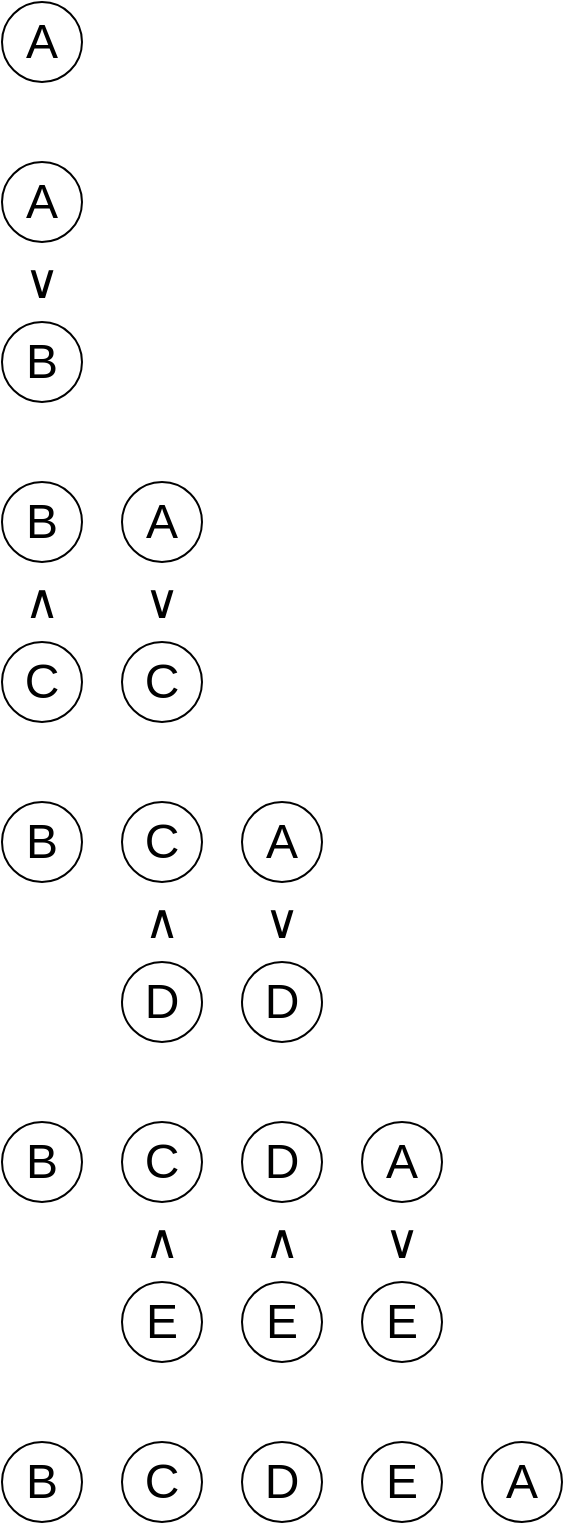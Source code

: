 <mxfile version="20.6.1" type="device" pages="7"><diagram id="W3vPZ1QKyhlrUeMzuZci" name="ページ1"><mxGraphModel dx="865" dy="534" grid="1" gridSize="10" guides="1" tooltips="1" connect="1" arrows="1" fold="1" page="1" pageScale="1" pageWidth="827" pageHeight="1169" math="0" shadow="0"><root><mxCell id="0"/><mxCell id="1" parent="0"/><mxCell id="LRlOwSrnj8clPtTrdHpU-26" value="&lt;font style=&quot;font-size: 24px;&quot;&gt;A&lt;/font&gt;" style="ellipse;whiteSpace=wrap;html=1;aspect=fixed;" parent="1" vertex="1"><mxGeometry x="80" y="120" width="40" height="40" as="geometry"/></mxCell><mxCell id="LRlOwSrnj8clPtTrdHpU-27" value="&lt;font style=&quot;font-size: 24px;&quot;&gt;B&lt;/font&gt;" style="ellipse;whiteSpace=wrap;html=1;aspect=fixed;" parent="1" vertex="1"><mxGeometry x="80" y="200" width="40" height="40" as="geometry"/></mxCell><mxCell id="0fCgnz0Sqm2VBpR27Vl1-1" value="&lt;font style=&quot;font-size: 24px;&quot;&gt;A&lt;/font&gt;" style="ellipse;whiteSpace=wrap;html=1;aspect=fixed;" vertex="1" parent="1"><mxGeometry x="140" y="280" width="40" height="40" as="geometry"/></mxCell><mxCell id="0fCgnz0Sqm2VBpR27Vl1-2" value="&lt;font style=&quot;font-size: 24px;&quot;&gt;B&lt;/font&gt;" style="ellipse;whiteSpace=wrap;html=1;aspect=fixed;" vertex="1" parent="1"><mxGeometry x="80" y="280" width="40" height="40" as="geometry"/></mxCell><mxCell id="0fCgnz0Sqm2VBpR27Vl1-3" value="&lt;font style=&quot;font-size: 24px;&quot;&gt;C&lt;/font&gt;" style="ellipse;whiteSpace=wrap;html=1;aspect=fixed;" vertex="1" parent="1"><mxGeometry x="80" y="360" width="40" height="40" as="geometry"/></mxCell><mxCell id="0fCgnz0Sqm2VBpR27Vl1-8" value="&lt;font style=&quot;font-size: 24px;&quot;&gt;∨&lt;/font&gt;" style="rounded=0;whiteSpace=wrap;html=1;strokeColor=none;fillColor=none;" vertex="1" parent="1"><mxGeometry x="90" y="170" width="20" height="20" as="geometry"/></mxCell><mxCell id="0fCgnz0Sqm2VBpR27Vl1-14" value="&lt;font style=&quot;font-size: 24px;&quot;&gt;A&lt;/font&gt;" style="ellipse;whiteSpace=wrap;html=1;aspect=fixed;" vertex="1" parent="1"><mxGeometry x="200" y="440" width="40" height="40" as="geometry"/></mxCell><mxCell id="0fCgnz0Sqm2VBpR27Vl1-15" value="&lt;font style=&quot;font-size: 24px;&quot;&gt;B&lt;/font&gt;" style="ellipse;whiteSpace=wrap;html=1;aspect=fixed;" vertex="1" parent="1"><mxGeometry x="80" y="440" width="40" height="40" as="geometry"/></mxCell><mxCell id="0fCgnz0Sqm2VBpR27Vl1-16" value="&lt;font style=&quot;font-size: 24px;&quot;&gt;C&lt;/font&gt;" style="ellipse;whiteSpace=wrap;html=1;aspect=fixed;" vertex="1" parent="1"><mxGeometry x="140" y="440" width="40" height="40" as="geometry"/></mxCell><mxCell id="0fCgnz0Sqm2VBpR27Vl1-17" value="&lt;font style=&quot;font-size: 24px;&quot;&gt;D&lt;/font&gt;" style="ellipse;whiteSpace=wrap;html=1;aspect=fixed;" vertex="1" parent="1"><mxGeometry x="140" y="520" width="40" height="40" as="geometry"/></mxCell><mxCell id="0fCgnz0Sqm2VBpR27Vl1-19" value="&lt;font style=&quot;font-size: 24px;&quot;&gt;∧&lt;/font&gt;" style="rounded=0;whiteSpace=wrap;html=1;strokeColor=none;fillColor=none;" vertex="1" parent="1"><mxGeometry x="90" y="330" width="20" height="20" as="geometry"/></mxCell><mxCell id="0fCgnz0Sqm2VBpR27Vl1-20" value="&lt;font style=&quot;font-size: 24px;&quot;&gt;C&lt;/font&gt;" style="ellipse;whiteSpace=wrap;html=1;aspect=fixed;" vertex="1" parent="1"><mxGeometry x="140" y="360" width="40" height="40" as="geometry"/></mxCell><mxCell id="0fCgnz0Sqm2VBpR27Vl1-21" value="&lt;font style=&quot;font-size: 24px;&quot;&gt;∨&lt;/font&gt;" style="rounded=0;whiteSpace=wrap;html=1;strokeColor=none;fillColor=none;" vertex="1" parent="1"><mxGeometry x="150" y="330" width="20" height="20" as="geometry"/></mxCell><mxCell id="0fCgnz0Sqm2VBpR27Vl1-22" value="&lt;font style=&quot;font-size: 24px;&quot;&gt;D&lt;/font&gt;" style="ellipse;whiteSpace=wrap;html=1;aspect=fixed;" vertex="1" parent="1"><mxGeometry x="200" y="520" width="40" height="40" as="geometry"/></mxCell><mxCell id="0fCgnz0Sqm2VBpR27Vl1-23" value="&lt;font style=&quot;font-size: 24px;&quot;&gt;∧&lt;/font&gt;" style="rounded=0;whiteSpace=wrap;html=1;strokeColor=none;fillColor=none;" vertex="1" parent="1"><mxGeometry x="150" y="490" width="20" height="20" as="geometry"/></mxCell><mxCell id="0fCgnz0Sqm2VBpR27Vl1-24" value="&lt;font style=&quot;font-size: 24px;&quot;&gt;∨&lt;/font&gt;" style="rounded=0;whiteSpace=wrap;html=1;strokeColor=none;fillColor=none;" vertex="1" parent="1"><mxGeometry x="210" y="490" width="20" height="20" as="geometry"/></mxCell><mxCell id="0fCgnz0Sqm2VBpR27Vl1-25" value="&lt;font style=&quot;font-size: 24px;&quot;&gt;A&lt;/font&gt;" style="ellipse;whiteSpace=wrap;html=1;aspect=fixed;" vertex="1" parent="1"><mxGeometry x="260" y="600" width="40" height="40" as="geometry"/></mxCell><mxCell id="0fCgnz0Sqm2VBpR27Vl1-26" value="&lt;font style=&quot;font-size: 24px;&quot;&gt;B&lt;/font&gt;" style="ellipse;whiteSpace=wrap;html=1;aspect=fixed;" vertex="1" parent="1"><mxGeometry x="80" y="600" width="40" height="40" as="geometry"/></mxCell><mxCell id="0fCgnz0Sqm2VBpR27Vl1-27" value="&lt;font style=&quot;font-size: 24px;&quot;&gt;C&lt;/font&gt;" style="ellipse;whiteSpace=wrap;html=1;aspect=fixed;" vertex="1" parent="1"><mxGeometry x="140" y="600" width="40" height="40" as="geometry"/></mxCell><mxCell id="0fCgnz0Sqm2VBpR27Vl1-28" value="&lt;font style=&quot;font-size: 24px;&quot;&gt;D&lt;/font&gt;" style="ellipse;whiteSpace=wrap;html=1;aspect=fixed;" vertex="1" parent="1"><mxGeometry x="200" y="600" width="40" height="40" as="geometry"/></mxCell><mxCell id="0fCgnz0Sqm2VBpR27Vl1-29" value="&lt;font style=&quot;font-size: 24px;&quot;&gt;E&lt;/font&gt;" style="ellipse;whiteSpace=wrap;html=1;aspect=fixed;" vertex="1" parent="1"><mxGeometry x="140" y="680" width="40" height="40" as="geometry"/></mxCell><mxCell id="0fCgnz0Sqm2VBpR27Vl1-30" value="&lt;font style=&quot;font-size: 24px;&quot;&gt;E&lt;/font&gt;" style="ellipse;whiteSpace=wrap;html=1;aspect=fixed;" vertex="1" parent="1"><mxGeometry x="200" y="680" width="40" height="40" as="geometry"/></mxCell><mxCell id="0fCgnz0Sqm2VBpR27Vl1-31" value="&lt;font style=&quot;font-size: 24px;&quot;&gt;E&lt;/font&gt;" style="ellipse;whiteSpace=wrap;html=1;aspect=fixed;" vertex="1" parent="1"><mxGeometry x="260" y="680" width="40" height="40" as="geometry"/></mxCell><mxCell id="0fCgnz0Sqm2VBpR27Vl1-32" value="&lt;font style=&quot;font-size: 24px;&quot;&gt;∧&lt;/font&gt;" style="rounded=0;whiteSpace=wrap;html=1;strokeColor=none;fillColor=none;" vertex="1" parent="1"><mxGeometry x="210" y="650" width="20" height="20" as="geometry"/></mxCell><mxCell id="0fCgnz0Sqm2VBpR27Vl1-33" value="&lt;font style=&quot;font-size: 24px;&quot;&gt;∨&lt;/font&gt;" style="rounded=0;whiteSpace=wrap;html=1;strokeColor=none;fillColor=none;" vertex="1" parent="1"><mxGeometry x="270" y="650" width="20" height="20" as="geometry"/></mxCell><mxCell id="0fCgnz0Sqm2VBpR27Vl1-34" value="&lt;font style=&quot;font-size: 24px;&quot;&gt;∧&lt;/font&gt;" style="rounded=0;whiteSpace=wrap;html=1;strokeColor=none;fillColor=none;" vertex="1" parent="1"><mxGeometry x="150" y="650" width="20" height="20" as="geometry"/></mxCell><mxCell id="0fCgnz0Sqm2VBpR27Vl1-35" value="&lt;font style=&quot;font-size: 24px;&quot;&gt;A&lt;/font&gt;" style="ellipse;whiteSpace=wrap;html=1;aspect=fixed;" vertex="1" parent="1"><mxGeometry x="320" y="760" width="40" height="40" as="geometry"/></mxCell><mxCell id="0fCgnz0Sqm2VBpR27Vl1-36" value="&lt;font style=&quot;font-size: 24px;&quot;&gt;B&lt;/font&gt;" style="ellipse;whiteSpace=wrap;html=1;aspect=fixed;" vertex="1" parent="1"><mxGeometry x="80" y="760" width="40" height="40" as="geometry"/></mxCell><mxCell id="0fCgnz0Sqm2VBpR27Vl1-37" value="&lt;font style=&quot;font-size: 24px;&quot;&gt;C&lt;/font&gt;" style="ellipse;whiteSpace=wrap;html=1;aspect=fixed;" vertex="1" parent="1"><mxGeometry x="140" y="760" width="40" height="40" as="geometry"/></mxCell><mxCell id="0fCgnz0Sqm2VBpR27Vl1-38" value="&lt;font style=&quot;font-size: 24px;&quot;&gt;D&lt;/font&gt;" style="ellipse;whiteSpace=wrap;html=1;aspect=fixed;" vertex="1" parent="1"><mxGeometry x="200" y="760" width="40" height="40" as="geometry"/></mxCell><mxCell id="0fCgnz0Sqm2VBpR27Vl1-39" value="&lt;font style=&quot;font-size: 24px;&quot;&gt;E&lt;/font&gt;" style="ellipse;whiteSpace=wrap;html=1;aspect=fixed;" vertex="1" parent="1"><mxGeometry x="260" y="760" width="40" height="40" as="geometry"/></mxCell><mxCell id="0fCgnz0Sqm2VBpR27Vl1-40" value="&lt;font style=&quot;font-size: 24px;&quot;&gt;A&lt;/font&gt;" style="ellipse;whiteSpace=wrap;html=1;aspect=fixed;" vertex="1" parent="1"><mxGeometry x="80" y="40" width="40" height="40" as="geometry"/></mxCell></root></mxGraphModel></diagram><diagram id="ZEtnkQHcUa6FS3Fl_1IL" name="ページ2"><mxGraphModel dx="593" dy="366" grid="1" gridSize="10" guides="1" tooltips="1" connect="1" arrows="1" fold="1" page="1" pageScale="1" pageWidth="827" pageHeight="1169" math="0" shadow="0"><root><mxCell id="0"/><mxCell id="1" parent="0"/><mxCell id="ZlWOVJY44PV_psDFLlTU-1" value="" style="rounded=0;whiteSpace=wrap;html=1;fontSize=24;fillColor=default;strokeColor=none;" vertex="1" parent="1"><mxGeometry width="360" height="240" as="geometry"/></mxCell><mxCell id="5yraKdFROih8JPCdmuih-1" value="&lt;font style=&quot;font-size: 24px;&quot;&gt;A&lt;/font&gt;" style="ellipse;whiteSpace=wrap;html=1;aspect=fixed;" vertex="1" parent="1"><mxGeometry x="160" y="100" width="40" height="40" as="geometry"/></mxCell></root></mxGraphModel></diagram><diagram id="SujjBIzfo2KJWDr4B0-y" name="ページ3"><mxGraphModel dx="593" dy="366" grid="1" gridSize="10" guides="1" tooltips="1" connect="1" arrows="1" fold="1" page="1" pageScale="1" pageWidth="827" pageHeight="1169" math="0" shadow="0"><root><mxCell id="0"/><mxCell id="1" parent="0"/><mxCell id="kDyegiv_bh93qltQAFGR-1" value="" style="rounded=0;whiteSpace=wrap;html=1;fontSize=24;fillColor=default;strokeColor=none;" vertex="1" parent="1"><mxGeometry width="360" height="240" as="geometry"/></mxCell><mxCell id="St9MAwxJ1g-4C7_wLGUs-1" value="&lt;font style=&quot;font-size: 24px;&quot;&gt;A&lt;/font&gt;" style="ellipse;whiteSpace=wrap;html=1;aspect=fixed;" vertex="1" parent="1"><mxGeometry x="160" y="60" width="40" height="40" as="geometry"/></mxCell><mxCell id="St9MAwxJ1g-4C7_wLGUs-2" value="&lt;font style=&quot;font-size: 24px;&quot;&gt;B&lt;/font&gt;" style="ellipse;whiteSpace=wrap;html=1;aspect=fixed;" vertex="1" parent="1"><mxGeometry x="160" y="140" width="40" height="40" as="geometry"/></mxCell><mxCell id="St9MAwxJ1g-4C7_wLGUs-3" value="&lt;font style=&quot;font-size: 24px;&quot;&gt;∨&lt;/font&gt;" style="rounded=0;whiteSpace=wrap;html=1;strokeColor=none;fillColor=none;" vertex="1" parent="1"><mxGeometry x="170" y="110" width="20" height="20" as="geometry"/></mxCell></root></mxGraphModel></diagram><diagram id="O6Am2Ngkw_62y-mRN1t8" name="ページ4"><mxGraphModel dx="716" dy="442" grid="1" gridSize="10" guides="1" tooltips="1" connect="1" arrows="1" fold="1" page="1" pageScale="1" pageWidth="827" pageHeight="1169" math="0" shadow="0"><root><mxCell id="0"/><mxCell id="1" parent="0"/><mxCell id="2RYymB_r_I6_rV-cOFt8-1" value="" style="rounded=0;whiteSpace=wrap;html=1;fontSize=24;fillColor=default;strokeColor=none;" vertex="1" parent="1"><mxGeometry width="360" height="240" as="geometry"/></mxCell><mxCell id="dxqjgVZbr7gZEE3KKlLt-1" value="&lt;font style=&quot;font-size: 24px;&quot;&gt;A&lt;/font&gt;" style="ellipse;whiteSpace=wrap;html=1;aspect=fixed;" vertex="1" parent="1"><mxGeometry x="190" y="60" width="40" height="40" as="geometry"/></mxCell><mxCell id="dxqjgVZbr7gZEE3KKlLt-2" value="&lt;font style=&quot;font-size: 24px;&quot;&gt;B&lt;/font&gt;" style="ellipse;whiteSpace=wrap;html=1;aspect=fixed;" vertex="1" parent="1"><mxGeometry x="130" y="60" width="40" height="40" as="geometry"/></mxCell><mxCell id="dxqjgVZbr7gZEE3KKlLt-3" value="&lt;font style=&quot;font-size: 24px;&quot;&gt;C&lt;/font&gt;" style="ellipse;whiteSpace=wrap;html=1;aspect=fixed;" vertex="1" parent="1"><mxGeometry x="130" y="140" width="40" height="40" as="geometry"/></mxCell><mxCell id="dxqjgVZbr7gZEE3KKlLt-4" value="&lt;font style=&quot;font-size: 24px;&quot;&gt;∧&lt;/font&gt;" style="rounded=0;whiteSpace=wrap;html=1;strokeColor=none;fillColor=none;" vertex="1" parent="1"><mxGeometry x="140" y="110" width="20" height="20" as="geometry"/></mxCell><mxCell id="dxqjgVZbr7gZEE3KKlLt-5" value="&lt;font style=&quot;font-size: 24px;&quot;&gt;C&lt;/font&gt;" style="ellipse;whiteSpace=wrap;html=1;aspect=fixed;" vertex="1" parent="1"><mxGeometry x="190" y="140" width="40" height="40" as="geometry"/></mxCell><mxCell id="dxqjgVZbr7gZEE3KKlLt-6" value="&lt;font style=&quot;font-size: 24px;&quot;&gt;∨&lt;/font&gt;" style="rounded=0;whiteSpace=wrap;html=1;strokeColor=none;fillColor=none;" vertex="1" parent="1"><mxGeometry x="200" y="110" width="20" height="20" as="geometry"/></mxCell></root></mxGraphModel></diagram><diagram id="1Xz8eGd4d7mvvFyYbULV" name="ページ5"><mxGraphModel dx="1038" dy="641" grid="1" gridSize="10" guides="1" tooltips="1" connect="1" arrows="1" fold="1" page="1" pageScale="1" pageWidth="827" pageHeight="1169" math="0" shadow="0"><root><mxCell id="0"/><mxCell id="1" parent="0"/><mxCell id="puZPrSFaaJwtF7udhAfZ-1" value="" style="rounded=0;whiteSpace=wrap;html=1;fontSize=24;fillColor=default;strokeColor=none;" vertex="1" parent="1"><mxGeometry width="360" height="240" as="geometry"/></mxCell><mxCell id="01H9v-jS4dwJMHukiOVj-1" value="&lt;font style=&quot;font-size: 24px;&quot;&gt;A&lt;/font&gt;" style="ellipse;whiteSpace=wrap;html=1;aspect=fixed;" vertex="1" parent="1"><mxGeometry x="220" y="60" width="40" height="40" as="geometry"/></mxCell><mxCell id="01H9v-jS4dwJMHukiOVj-2" value="&lt;font style=&quot;font-size: 24px;&quot;&gt;B&lt;/font&gt;" style="ellipse;whiteSpace=wrap;html=1;aspect=fixed;" vertex="1" parent="1"><mxGeometry x="100" y="60" width="40" height="40" as="geometry"/></mxCell><mxCell id="01H9v-jS4dwJMHukiOVj-3" value="&lt;font style=&quot;font-size: 24px;&quot;&gt;C&lt;/font&gt;" style="ellipse;whiteSpace=wrap;html=1;aspect=fixed;" vertex="1" parent="1"><mxGeometry x="160" y="60" width="40" height="40" as="geometry"/></mxCell><mxCell id="01H9v-jS4dwJMHukiOVj-4" value="&lt;font style=&quot;font-size: 24px;&quot;&gt;D&lt;/font&gt;" style="ellipse;whiteSpace=wrap;html=1;aspect=fixed;" vertex="1" parent="1"><mxGeometry x="160" y="140" width="40" height="40" as="geometry"/></mxCell><mxCell id="01H9v-jS4dwJMHukiOVj-5" value="&lt;font style=&quot;font-size: 24px;&quot;&gt;D&lt;/font&gt;" style="ellipse;whiteSpace=wrap;html=1;aspect=fixed;" vertex="1" parent="1"><mxGeometry x="220" y="140" width="40" height="40" as="geometry"/></mxCell><mxCell id="01H9v-jS4dwJMHukiOVj-6" value="&lt;font style=&quot;font-size: 24px;&quot;&gt;∧&lt;/font&gt;" style="rounded=0;whiteSpace=wrap;html=1;strokeColor=none;fillColor=none;" vertex="1" parent="1"><mxGeometry x="170" y="110" width="20" height="20" as="geometry"/></mxCell><mxCell id="01H9v-jS4dwJMHukiOVj-7" value="&lt;font style=&quot;font-size: 24px;&quot;&gt;∨&lt;/font&gt;" style="rounded=0;whiteSpace=wrap;html=1;strokeColor=none;fillColor=none;" vertex="1" parent="1"><mxGeometry x="230" y="110" width="20" height="20" as="geometry"/></mxCell></root></mxGraphModel></diagram><diagram id="qOajjmYj3ZVZU1zX097e" name="ページ6"><mxGraphModel dx="1038" dy="641" grid="1" gridSize="10" guides="1" tooltips="1" connect="1" arrows="1" fold="1" page="1" pageScale="1" pageWidth="827" pageHeight="1169" math="0" shadow="0"><root><mxCell id="0"/><mxCell id="1" parent="0"/><mxCell id="m2V8qUYbmJfqAINGqUNS-1" value="" style="rounded=0;whiteSpace=wrap;html=1;fontSize=24;fillColor=default;strokeColor=none;" vertex="1" parent="1"><mxGeometry width="360" height="240" as="geometry"/></mxCell><mxCell id="CyJfS8KxOFNEeGg80oAp-1" value="&lt;font style=&quot;font-size: 24px;&quot;&gt;A&lt;/font&gt;" style="ellipse;whiteSpace=wrap;html=1;aspect=fixed;" vertex="1" parent="1"><mxGeometry x="250" y="60" width="40" height="40" as="geometry"/></mxCell><mxCell id="CyJfS8KxOFNEeGg80oAp-2" value="&lt;font style=&quot;font-size: 24px;&quot;&gt;B&lt;/font&gt;" style="ellipse;whiteSpace=wrap;html=1;aspect=fixed;" vertex="1" parent="1"><mxGeometry x="70" y="60" width="40" height="40" as="geometry"/></mxCell><mxCell id="CyJfS8KxOFNEeGg80oAp-3" value="&lt;font style=&quot;font-size: 24px;&quot;&gt;C&lt;/font&gt;" style="ellipse;whiteSpace=wrap;html=1;aspect=fixed;" vertex="1" parent="1"><mxGeometry x="130" y="60" width="40" height="40" as="geometry"/></mxCell><mxCell id="CyJfS8KxOFNEeGg80oAp-4" value="&lt;font style=&quot;font-size: 24px;&quot;&gt;D&lt;/font&gt;" style="ellipse;whiteSpace=wrap;html=1;aspect=fixed;" vertex="1" parent="1"><mxGeometry x="190" y="60" width="40" height="40" as="geometry"/></mxCell><mxCell id="CyJfS8KxOFNEeGg80oAp-5" value="&lt;font style=&quot;font-size: 24px;&quot;&gt;E&lt;/font&gt;" style="ellipse;whiteSpace=wrap;html=1;aspect=fixed;" vertex="1" parent="1"><mxGeometry x="130" y="140" width="40" height="40" as="geometry"/></mxCell><mxCell id="CyJfS8KxOFNEeGg80oAp-6" value="&lt;font style=&quot;font-size: 24px;&quot;&gt;E&lt;/font&gt;" style="ellipse;whiteSpace=wrap;html=1;aspect=fixed;" vertex="1" parent="1"><mxGeometry x="190" y="140" width="40" height="40" as="geometry"/></mxCell><mxCell id="CyJfS8KxOFNEeGg80oAp-7" value="&lt;font style=&quot;font-size: 24px;&quot;&gt;E&lt;/font&gt;" style="ellipse;whiteSpace=wrap;html=1;aspect=fixed;" vertex="1" parent="1"><mxGeometry x="250" y="140" width="40" height="40" as="geometry"/></mxCell><mxCell id="CyJfS8KxOFNEeGg80oAp-8" value="&lt;font style=&quot;font-size: 24px;&quot;&gt;∧&lt;/font&gt;" style="rounded=0;whiteSpace=wrap;html=1;strokeColor=none;fillColor=none;" vertex="1" parent="1"><mxGeometry x="200" y="110" width="20" height="20" as="geometry"/></mxCell><mxCell id="CyJfS8KxOFNEeGg80oAp-9" value="&lt;font style=&quot;font-size: 24px;&quot;&gt;∨&lt;/font&gt;" style="rounded=0;whiteSpace=wrap;html=1;strokeColor=none;fillColor=none;" vertex="1" parent="1"><mxGeometry x="260" y="110" width="20" height="20" as="geometry"/></mxCell><mxCell id="CyJfS8KxOFNEeGg80oAp-10" value="&lt;font style=&quot;font-size: 24px;&quot;&gt;∧&lt;/font&gt;" style="rounded=0;whiteSpace=wrap;html=1;strokeColor=none;fillColor=none;" vertex="1" parent="1"><mxGeometry x="140" y="110" width="20" height="20" as="geometry"/></mxCell></root></mxGraphModel></diagram><diagram id="xHaSi918z14m8NxCHkGP" name="ページ7"><mxGraphModel dx="1038" dy="641" grid="1" gridSize="10" guides="1" tooltips="1" connect="1" arrows="1" fold="1" page="1" pageScale="1" pageWidth="827" pageHeight="1169" math="0" shadow="0"><root><mxCell id="0"/><mxCell id="1" parent="0"/><mxCell id="uCKJ66RPHOqn_vi-RZbC-1" value="" style="rounded=0;whiteSpace=wrap;html=1;fontSize=24;fillColor=default;strokeColor=none;" vertex="1" parent="1"><mxGeometry width="360" height="240" as="geometry"/></mxCell><mxCell id="LqyO76S7UAIdodRj4UGd-1" value="&lt;font style=&quot;font-size: 24px;&quot;&gt;A&lt;/font&gt;" style="ellipse;whiteSpace=wrap;html=1;aspect=fixed;" vertex="1" parent="1"><mxGeometry x="280" y="100" width="40" height="40" as="geometry"/></mxCell><mxCell id="LqyO76S7UAIdodRj4UGd-2" value="&lt;font style=&quot;font-size: 24px;&quot;&gt;B&lt;/font&gt;" style="ellipse;whiteSpace=wrap;html=1;aspect=fixed;" vertex="1" parent="1"><mxGeometry x="40" y="100" width="40" height="40" as="geometry"/></mxCell><mxCell id="LqyO76S7UAIdodRj4UGd-3" value="&lt;font style=&quot;font-size: 24px;&quot;&gt;C&lt;/font&gt;" style="ellipse;whiteSpace=wrap;html=1;aspect=fixed;" vertex="1" parent="1"><mxGeometry x="100" y="100" width="40" height="40" as="geometry"/></mxCell><mxCell id="LqyO76S7UAIdodRj4UGd-4" value="&lt;font style=&quot;font-size: 24px;&quot;&gt;D&lt;/font&gt;" style="ellipse;whiteSpace=wrap;html=1;aspect=fixed;" vertex="1" parent="1"><mxGeometry x="160" y="100" width="40" height="40" as="geometry"/></mxCell><mxCell id="LqyO76S7UAIdodRj4UGd-5" value="&lt;font style=&quot;font-size: 24px;&quot;&gt;E&lt;/font&gt;" style="ellipse;whiteSpace=wrap;html=1;aspect=fixed;" vertex="1" parent="1"><mxGeometry x="220" y="100" width="40" height="40" as="geometry"/></mxCell></root></mxGraphModel></diagram></mxfile>